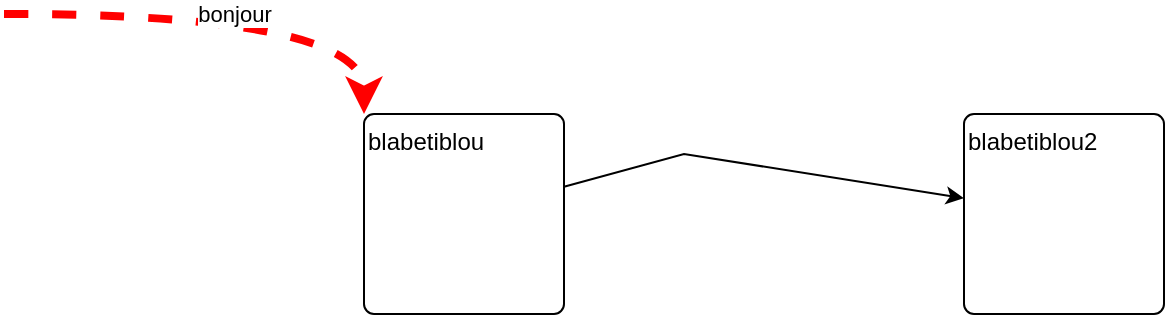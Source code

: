 <mxfile version="20.5.3" type="embed" pages="2"><diagram id="blabetiblou" name="Page-1"><mxGraphModel dx="565" dy="308" grid="1" gridSize="10" guides="1" tooltips="1" connect="1" arrows="1" fold="1" page="1" pageScale="1" pageWidth="850" pageHeight="1100" math="0" shadow="0"><root><mxCell id="0"/><mxCell id="1" parent="0"/><mxCell id="2" value="blabetiblou" style="rounded=1;whiteSpace=wrap;html=1;arcSize=5;align=left;verticalAlign=top;" parent="1" vertex="1"><mxGeometry x="200" y="100" width="100" height="100" as="geometry"/></mxCell><mxCell id="3" value="blabetiblou2" style="rounded=1;whiteSpace=wrap;html=1;arcSize=5;align=left;verticalAlign=top;" parent="1" vertex="1"><mxGeometry x="500" y="100" width="100" height="100" as="geometry"/></mxCell><mxCell id="4" value="bonjour" style="html=1;strokeWidth=4;strokeColor=#FF0000;end_arrow=classic;dashed=1;curved=1" parent="1" edge="1"><mxGeometry width="50" height="50" relative="1" as="geometry"><mxPoint x="20" y="50" as="sourcePoint"/><mxPoint x="200" y="100" as="targetPoint"/><Array as="points"><mxPoint x="200" y="50"/></Array></mxGeometry></mxCell><mxCell id="5" value="" style="html=1;strokeWidth=1;strokeColor=#000000;end_arrow=classic;rounded=0" parent="1" source="2" target="3" edge="1"><mxGeometry width="50" height="50" relative="1" as="geometry"><Array as="points"><mxPoint x="360" y="120"/></Array></mxGeometry></mxCell></root></mxGraphModel></diagram><diagram id="blabetiblou" name="Page-2"><mxGraphModel dx="535" dy="212" grid="1" gridSize="10" guides="1" tooltips="1" connect="1" arrows="1" fold="1" page="1" pageScale="1" pageWidth="850" pageHeight="1100" math="0" shadow="0"><root><mxCell id="0"/><mxCell id="1" parent="0"/></root></mxGraphModel></diagram></mxfile>